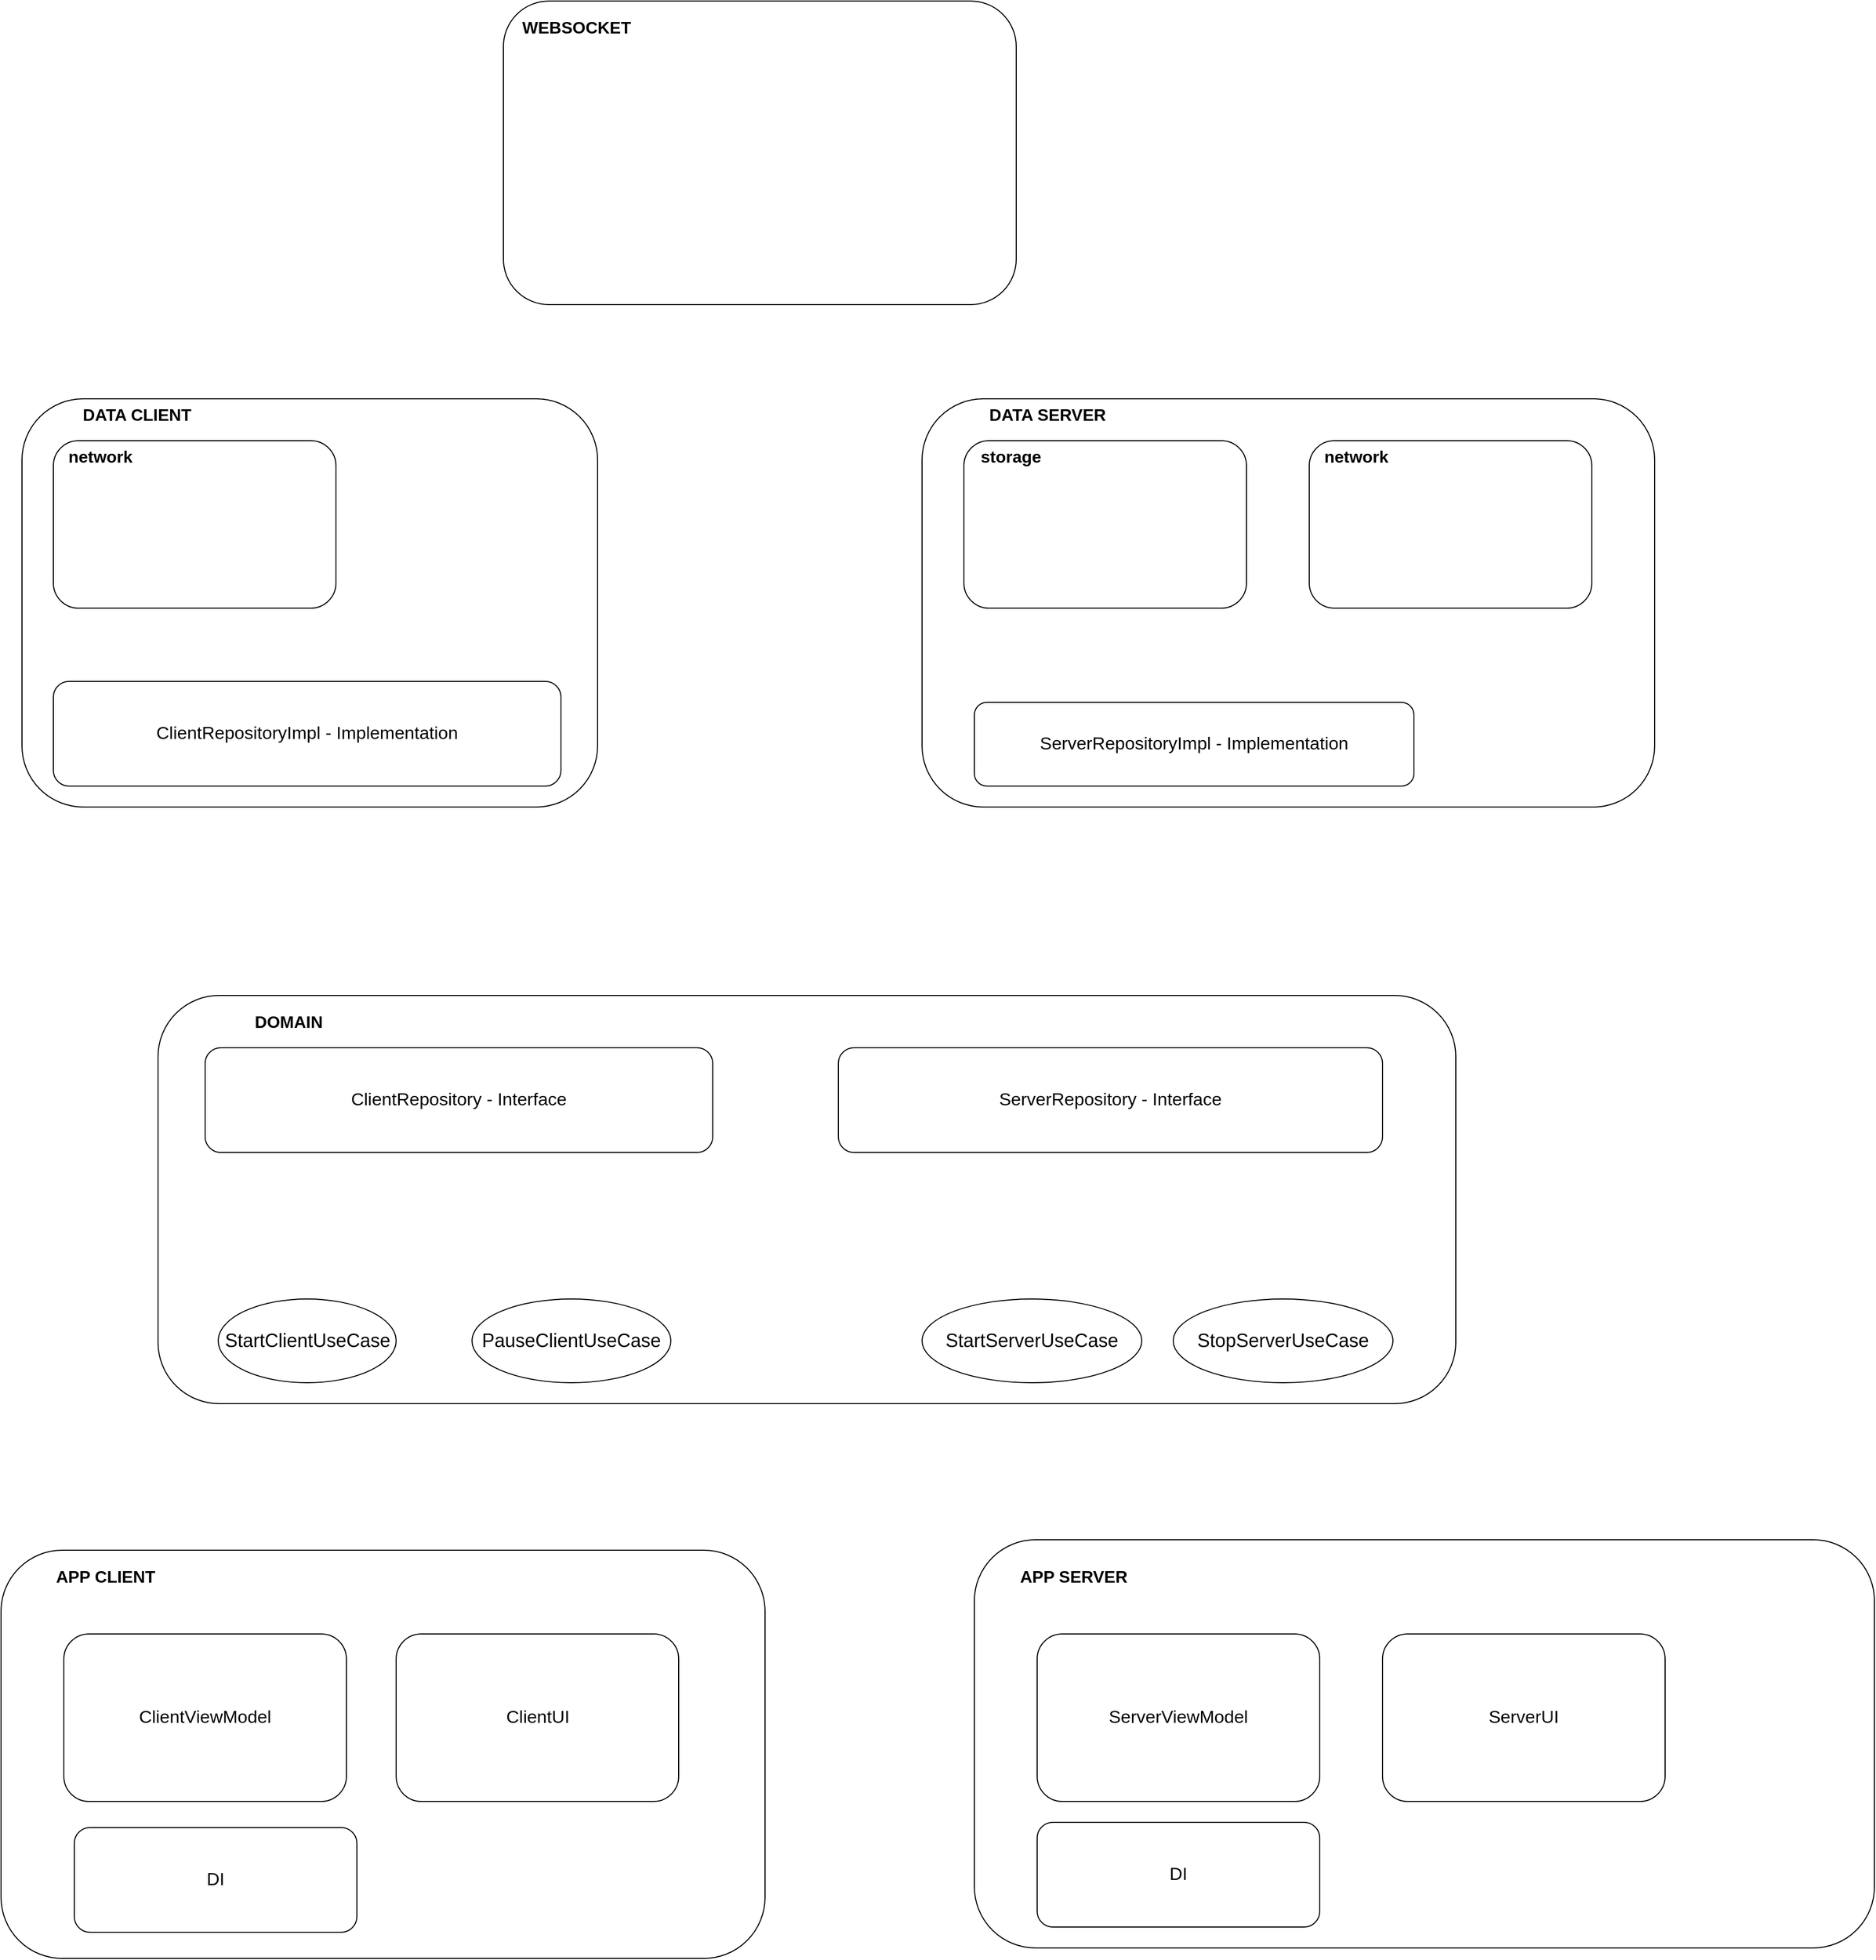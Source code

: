 <mxfile version="24.4.13" type="device">
  <diagram name="Page-1" id="dv_VYlRYfUnMwkLv-vbT">
    <mxGraphModel dx="2732" dy="3396" grid="1" gridSize="10" guides="1" tooltips="1" connect="1" arrows="1" fold="1" page="1" pageScale="1" pageWidth="850" pageHeight="1100" math="0" shadow="0">
      <root>
        <mxCell id="0" />
        <mxCell id="1" parent="0" />
        <mxCell id="EzTBEtF5ClEyaQgrT7JG-1" value="" style="rounded=1;whiteSpace=wrap;html=1;" vertex="1" parent="1">
          <mxGeometry x="240" y="-60" width="490" height="290" as="geometry" />
        </mxCell>
        <mxCell id="EzTBEtF5ClEyaQgrT7JG-3" value="" style="rounded=1;whiteSpace=wrap;html=1;" vertex="1" parent="1">
          <mxGeometry x="-220" y="320" width="550" height="390" as="geometry" />
        </mxCell>
        <mxCell id="EzTBEtF5ClEyaQgrT7JG-7" value="&lt;b&gt;&lt;font style=&quot;font-size: 16px;&quot;&gt;WEBSOCKET&lt;/font&gt;&lt;/b&gt;" style="text;html=1;align=center;verticalAlign=middle;whiteSpace=wrap;rounded=0;" vertex="1" parent="1">
          <mxGeometry x="280" y="-50" width="60" height="30" as="geometry" />
        </mxCell>
        <mxCell id="EzTBEtF5ClEyaQgrT7JG-8" value="&lt;b&gt;&lt;font style=&quot;font-size: 16px;&quot;&gt;DATA CLIENT&lt;/font&gt;&lt;/b&gt;" style="text;html=1;align=center;verticalAlign=middle;whiteSpace=wrap;rounded=0;" vertex="1" parent="1">
          <mxGeometry x="-190" y="320" width="160" height="30" as="geometry" />
        </mxCell>
        <mxCell id="EzTBEtF5ClEyaQgrT7JG-9" value="" style="rounded=1;whiteSpace=wrap;html=1;" vertex="1" parent="1">
          <mxGeometry x="640" y="320" width="700" height="390" as="geometry" />
        </mxCell>
        <mxCell id="EzTBEtF5ClEyaQgrT7JG-11" value="" style="rounded=1;whiteSpace=wrap;html=1;" vertex="1" parent="1">
          <mxGeometry x="-90" y="890" width="1240" height="390" as="geometry" />
        </mxCell>
        <mxCell id="EzTBEtF5ClEyaQgrT7JG-13" value="" style="rounded=1;whiteSpace=wrap;html=1;" vertex="1" parent="1">
          <mxGeometry x="-240" y="1420" width="730" height="390" as="geometry" />
        </mxCell>
        <mxCell id="EzTBEtF5ClEyaQgrT7JG-14" value="&lt;b&gt;&lt;font style=&quot;font-size: 16px;&quot;&gt;APP CLIENT&lt;/font&gt;&lt;/b&gt;" style="text;html=1;align=center;verticalAlign=middle;whiteSpace=wrap;rounded=0;" vertex="1" parent="1">
          <mxGeometry x="-190" y="1430" width="100" height="30" as="geometry" />
        </mxCell>
        <mxCell id="EzTBEtF5ClEyaQgrT7JG-15" value="" style="rounded=1;whiteSpace=wrap;html=1;" vertex="1" parent="1">
          <mxGeometry x="690" y="1410" width="860" height="390" as="geometry" />
        </mxCell>
        <mxCell id="EzTBEtF5ClEyaQgrT7JG-16" value="&lt;b&gt;&lt;font style=&quot;font-size: 16px;&quot;&gt;APP SERVER&lt;/font&gt;&lt;/b&gt;" style="text;html=1;align=center;verticalAlign=middle;whiteSpace=wrap;rounded=0;" vertex="1" parent="1">
          <mxGeometry x="730" y="1430" width="110" height="30" as="geometry" />
        </mxCell>
        <mxCell id="EzTBEtF5ClEyaQgrT7JG-17" value="&lt;b&gt;&lt;font style=&quot;font-size: 16px;&quot;&gt;DATA SERVER&lt;/font&gt;&lt;/b&gt;" style="text;html=1;align=center;verticalAlign=middle;whiteSpace=wrap;rounded=0;" vertex="1" parent="1">
          <mxGeometry x="680" y="320" width="160" height="30" as="geometry" />
        </mxCell>
        <mxCell id="EzTBEtF5ClEyaQgrT7JG-18" value="&lt;b&gt;&lt;font style=&quot;font-size: 16px;&quot;&gt;DOMAIN&lt;/font&gt;&lt;/b&gt;" style="text;html=1;align=center;verticalAlign=middle;whiteSpace=wrap;rounded=0;" vertex="1" parent="1">
          <mxGeometry x="-45" y="900" width="160" height="30" as="geometry" />
        </mxCell>
        <mxCell id="EzTBEtF5ClEyaQgrT7JG-19" value="" style="rounded=1;whiteSpace=wrap;html=1;" vertex="1" parent="1">
          <mxGeometry x="680" y="360" width="270" height="160" as="geometry" />
        </mxCell>
        <mxCell id="EzTBEtF5ClEyaQgrT7JG-20" value="&lt;b&gt;&lt;font style=&quot;font-size: 16px;&quot;&gt;storage&lt;/font&gt;&lt;/b&gt;" style="text;html=1;align=center;verticalAlign=middle;whiteSpace=wrap;rounded=0;" vertex="1" parent="1">
          <mxGeometry x="670" y="360" width="110" height="30" as="geometry" />
        </mxCell>
        <mxCell id="EzTBEtF5ClEyaQgrT7JG-23" value="" style="rounded=1;whiteSpace=wrap;html=1;" vertex="1" parent="1">
          <mxGeometry x="1010" y="360" width="270" height="160" as="geometry" />
        </mxCell>
        <mxCell id="EzTBEtF5ClEyaQgrT7JG-24" value="&lt;b&gt;&lt;font style=&quot;font-size: 16px;&quot;&gt;network&lt;/font&gt;&lt;/b&gt;" style="text;html=1;align=center;verticalAlign=middle;whiteSpace=wrap;rounded=0;" vertex="1" parent="1">
          <mxGeometry x="1000" y="360" width="110" height="30" as="geometry" />
        </mxCell>
        <mxCell id="EzTBEtF5ClEyaQgrT7JG-25" value="" style="rounded=1;whiteSpace=wrap;html=1;" vertex="1" parent="1">
          <mxGeometry x="-190" y="360" width="270" height="160" as="geometry" />
        </mxCell>
        <mxCell id="EzTBEtF5ClEyaQgrT7JG-26" value="&lt;b&gt;&lt;font style=&quot;font-size: 16px;&quot;&gt;network&lt;/font&gt;&lt;/b&gt;" style="text;html=1;align=center;verticalAlign=middle;whiteSpace=wrap;rounded=0;" vertex="1" parent="1">
          <mxGeometry x="-200" y="360" width="110" height="30" as="geometry" />
        </mxCell>
        <mxCell id="EzTBEtF5ClEyaQgrT7JG-27" value="&lt;font style=&quot;font-size: 17px;&quot;&gt;ClientRepository - Interface&lt;/font&gt;" style="rounded=1;whiteSpace=wrap;html=1;" vertex="1" parent="1">
          <mxGeometry x="-45" y="940" width="485" height="100" as="geometry" />
        </mxCell>
        <mxCell id="EzTBEtF5ClEyaQgrT7JG-29" value="&lt;font style=&quot;font-size: 17px;&quot;&gt;ServerRepository - Interface&lt;/font&gt;" style="rounded=1;whiteSpace=wrap;html=1;" vertex="1" parent="1">
          <mxGeometry x="560" y="940" width="520" height="100" as="geometry" />
        </mxCell>
        <mxCell id="EzTBEtF5ClEyaQgrT7JG-30" value="&lt;font style=&quot;font-size: 17px;&quot;&gt;ServerRepositoryImpl - Implementation&lt;/font&gt;" style="rounded=1;whiteSpace=wrap;html=1;" vertex="1" parent="1">
          <mxGeometry x="690" y="610" width="420" height="80" as="geometry" />
        </mxCell>
        <mxCell id="EzTBEtF5ClEyaQgrT7JG-31" value="&lt;font style=&quot;font-size: 17px;&quot;&gt;ClientRepositoryImpl - Implementation&lt;/font&gt;" style="rounded=1;whiteSpace=wrap;html=1;" vertex="1" parent="1">
          <mxGeometry x="-190" y="590" width="485" height="100" as="geometry" />
        </mxCell>
        <mxCell id="EzTBEtF5ClEyaQgrT7JG-34" value="&lt;font style=&quot;font-size: 17px;&quot;&gt;ClientViewModel&lt;/font&gt;" style="rounded=1;whiteSpace=wrap;html=1;" vertex="1" parent="1">
          <mxGeometry x="-180" y="1500" width="270" height="160" as="geometry" />
        </mxCell>
        <mxCell id="EzTBEtF5ClEyaQgrT7JG-36" value="&lt;font style=&quot;font-size: 17px;&quot;&gt;ClientUI&lt;/font&gt;" style="rounded=1;whiteSpace=wrap;html=1;" vertex="1" parent="1">
          <mxGeometry x="137.5" y="1500" width="270" height="160" as="geometry" />
        </mxCell>
        <mxCell id="EzTBEtF5ClEyaQgrT7JG-37" value="&lt;font style=&quot;font-size: 17px;&quot;&gt;ServerViewModel&lt;/font&gt;" style="rounded=1;whiteSpace=wrap;html=1;" vertex="1" parent="1">
          <mxGeometry x="750" y="1500" width="270" height="160" as="geometry" />
        </mxCell>
        <mxCell id="EzTBEtF5ClEyaQgrT7JG-38" value="&lt;font style=&quot;font-size: 17px;&quot;&gt;ServerUI&lt;/font&gt;" style="rounded=1;whiteSpace=wrap;html=1;" vertex="1" parent="1">
          <mxGeometry x="1080" y="1500" width="270" height="160" as="geometry" />
        </mxCell>
        <mxCell id="EzTBEtF5ClEyaQgrT7JG-39" value="&lt;font style=&quot;font-size: 18px;&quot;&gt;StartClientUseCase&lt;/font&gt;" style="ellipse;whiteSpace=wrap;html=1;" vertex="1" parent="1">
          <mxGeometry x="-32.5" y="1180" width="170" height="80" as="geometry" />
        </mxCell>
        <mxCell id="EzTBEtF5ClEyaQgrT7JG-40" value="&lt;font style=&quot;font-size: 18px;&quot;&gt;PauseClientUseCase&lt;/font&gt;" style="ellipse;whiteSpace=wrap;html=1;" vertex="1" parent="1">
          <mxGeometry x="210" y="1180" width="190" height="80" as="geometry" />
        </mxCell>
        <mxCell id="EzTBEtF5ClEyaQgrT7JG-41" value="&lt;font style=&quot;font-size: 18px;&quot;&gt;StartServerUseCase&lt;/font&gt;" style="ellipse;whiteSpace=wrap;html=1;" vertex="1" parent="1">
          <mxGeometry x="640" y="1180" width="210" height="80" as="geometry" />
        </mxCell>
        <mxCell id="EzTBEtF5ClEyaQgrT7JG-42" value="&lt;font style=&quot;font-size: 18px;&quot;&gt;StopServerUseCase&lt;/font&gt;" style="ellipse;whiteSpace=wrap;html=1;" vertex="1" parent="1">
          <mxGeometry x="880" y="1180" width="210" height="80" as="geometry" />
        </mxCell>
        <mxCell id="EzTBEtF5ClEyaQgrT7JG-43" value="&lt;span style=&quot;font-size: 17px;&quot;&gt;DI&lt;/span&gt;" style="rounded=1;whiteSpace=wrap;html=1;" vertex="1" parent="1">
          <mxGeometry x="-170" y="1685" width="270" height="100" as="geometry" />
        </mxCell>
        <mxCell id="EzTBEtF5ClEyaQgrT7JG-44" value="&lt;span style=&quot;font-size: 17px;&quot;&gt;DI&lt;/span&gt;" style="rounded=1;whiteSpace=wrap;html=1;" vertex="1" parent="1">
          <mxGeometry x="750" y="1680" width="270" height="100" as="geometry" />
        </mxCell>
      </root>
    </mxGraphModel>
  </diagram>
</mxfile>
